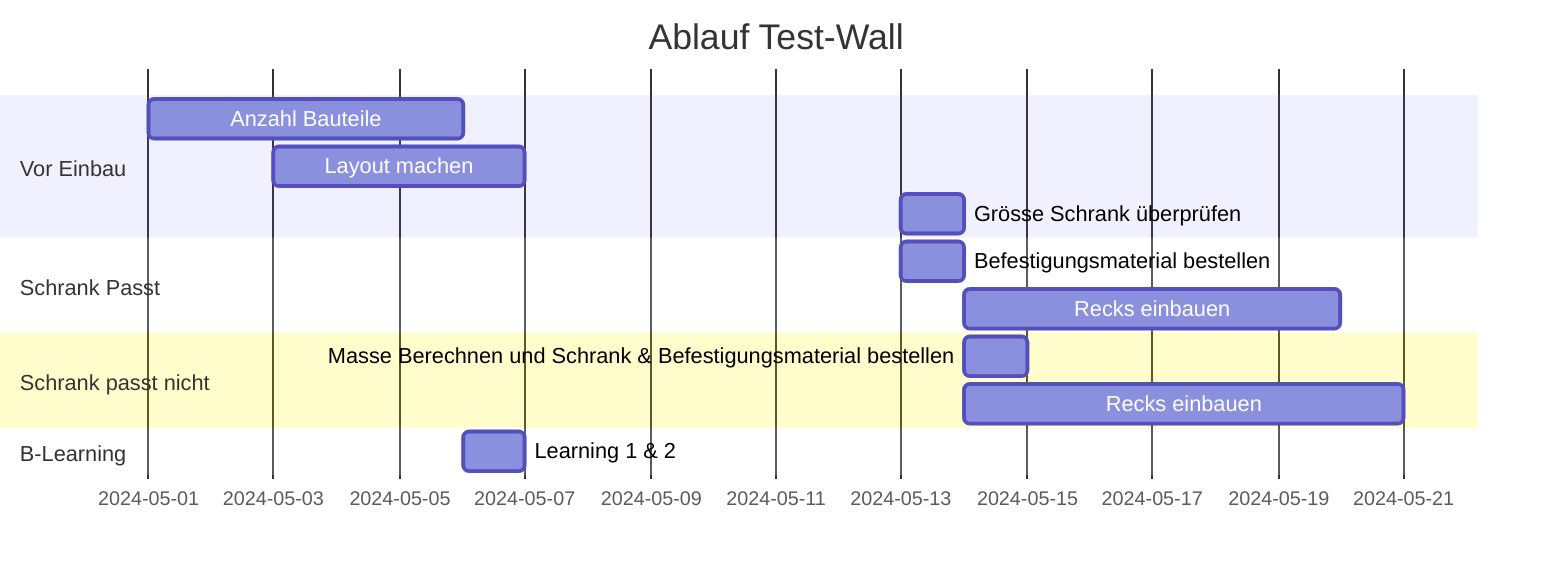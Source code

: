 gantt
    title Ablauf Test-Wall
    dateFormat  YYYY-MM-DD
    section Vor Einbau
    Anzahl Bauteile           :a1, 2024-05-01, 5d
    Layout machen     :a2, 2024-05-03  , 4d
    Grösse Schrank überprüfen :a3, 2024-05-13, 1d
    section Schrank Passt
    Befestigungsmaterial bestellen      :b1, 2024-05-13 , 1d
    Recks einbauen      :after b1, 6d
    section Schrank passt nicht
    Masse Berechnen und Schrank & Befestigungsmaterial bestellen :after a3, 1d
    Recks einbauen :c1, after b1, 7d
    section B-Learning
    Learning 1 & 2 :d1, 2024-05-06, 1d